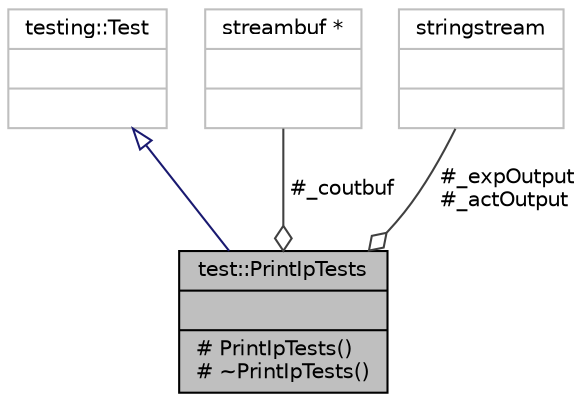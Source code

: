 digraph "test::PrintIpTests"
{
 // INTERACTIVE_SVG=YES
  edge [fontname="Helvetica",fontsize="10",labelfontname="Helvetica",labelfontsize="10"];
  node [fontname="Helvetica",fontsize="10",shape=record];
  Node2 [label="{test::PrintIpTests\n||# PrintIpTests()\l# ~PrintIpTests()\l}",height=0.2,width=0.4,color="black", fillcolor="grey75", style="filled", fontcolor="black"];
  Node3 -> Node2 [dir="back",color="midnightblue",fontsize="10",style="solid",arrowtail="onormal",fontname="Helvetica"];
  Node3 [label="{testing::Test\n||}",height=0.2,width=0.4,color="grey75", fillcolor="white", style="filled"];
  Node4 -> Node2 [color="grey25",fontsize="10",style="solid",label=" #_coutbuf" ,arrowhead="odiamond",fontname="Helvetica"];
  Node4 [label="{streambuf *\n||}",height=0.2,width=0.4,color="grey75", fillcolor="white", style="filled"];
  Node5 -> Node2 [color="grey25",fontsize="10",style="solid",label=" #_expOutput\n#_actOutput" ,arrowhead="odiamond",fontname="Helvetica"];
  Node5 [label="{stringstream\n||}",height=0.2,width=0.4,color="grey75", fillcolor="white", style="filled"];
}
